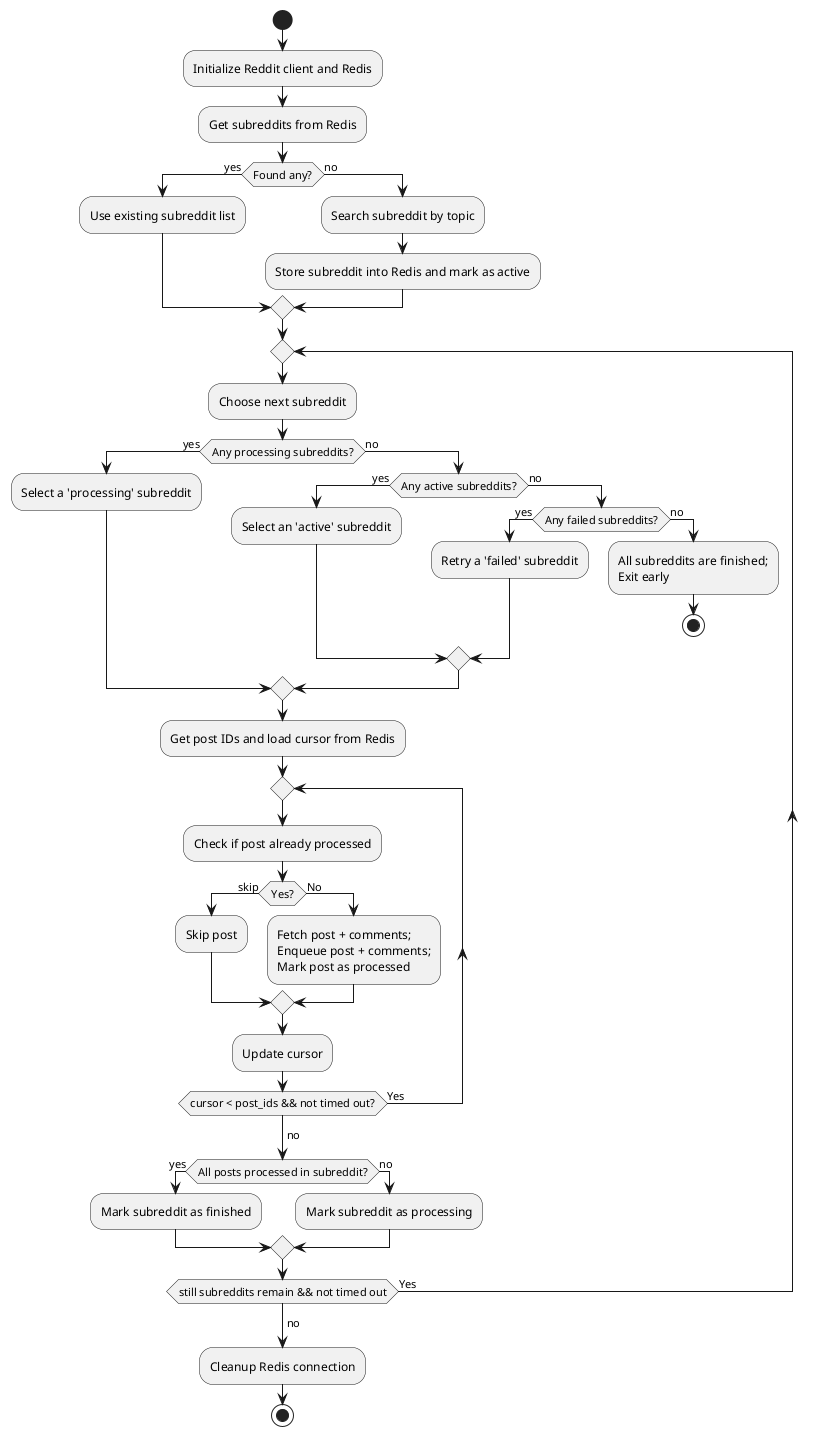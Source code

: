 @startuml
skinparam linetype ortho
skinparam shadowing false
skinparam monochrome true

start

:Initialize Reddit client and Redis;
:Get subreddits from Redis;
if (Found any?) then (yes)
  :Use existing subreddit list;
else (no)
  :Search subreddit by topic;
  :Store subreddit into Redis and mark as active;
endif

repeat
  :Choose next subreddit;
  if (Any processing subreddits?) then (yes)
    :Select a 'processing' subreddit;
  else (no)
    if (Any active subreddits?) then (yes)
      :Select an 'active' subreddit;
    else (no)
      if (Any failed subreddits?) then (yes)
        :Retry a 'failed' subreddit;
      else (no)
        :All subreddits are finished;\nExit early;
        stop
      endif
    endif
  endif

  :Get post IDs and load cursor from Redis;

  repeat
    :Check if post already processed;
    if (Yes?) then (skip)
      :Skip post;
    else (No)
      :Fetch post + comments;\nEnqueue post + comments;\nMark post as processed;
    endif
    :Update cursor;
  repeat while (cursor < post_ids && not timed out?)is (Yes)
  ->no;

  if (All posts processed in subreddit?) then (yes)
    :Mark subreddit as finished;
  else (no)
    :Mark subreddit as processing;
  endif
repeat while (still subreddits remain && not timed out)is (Yes)
->no;

:Cleanup Redis connection;
stop
@enduml
